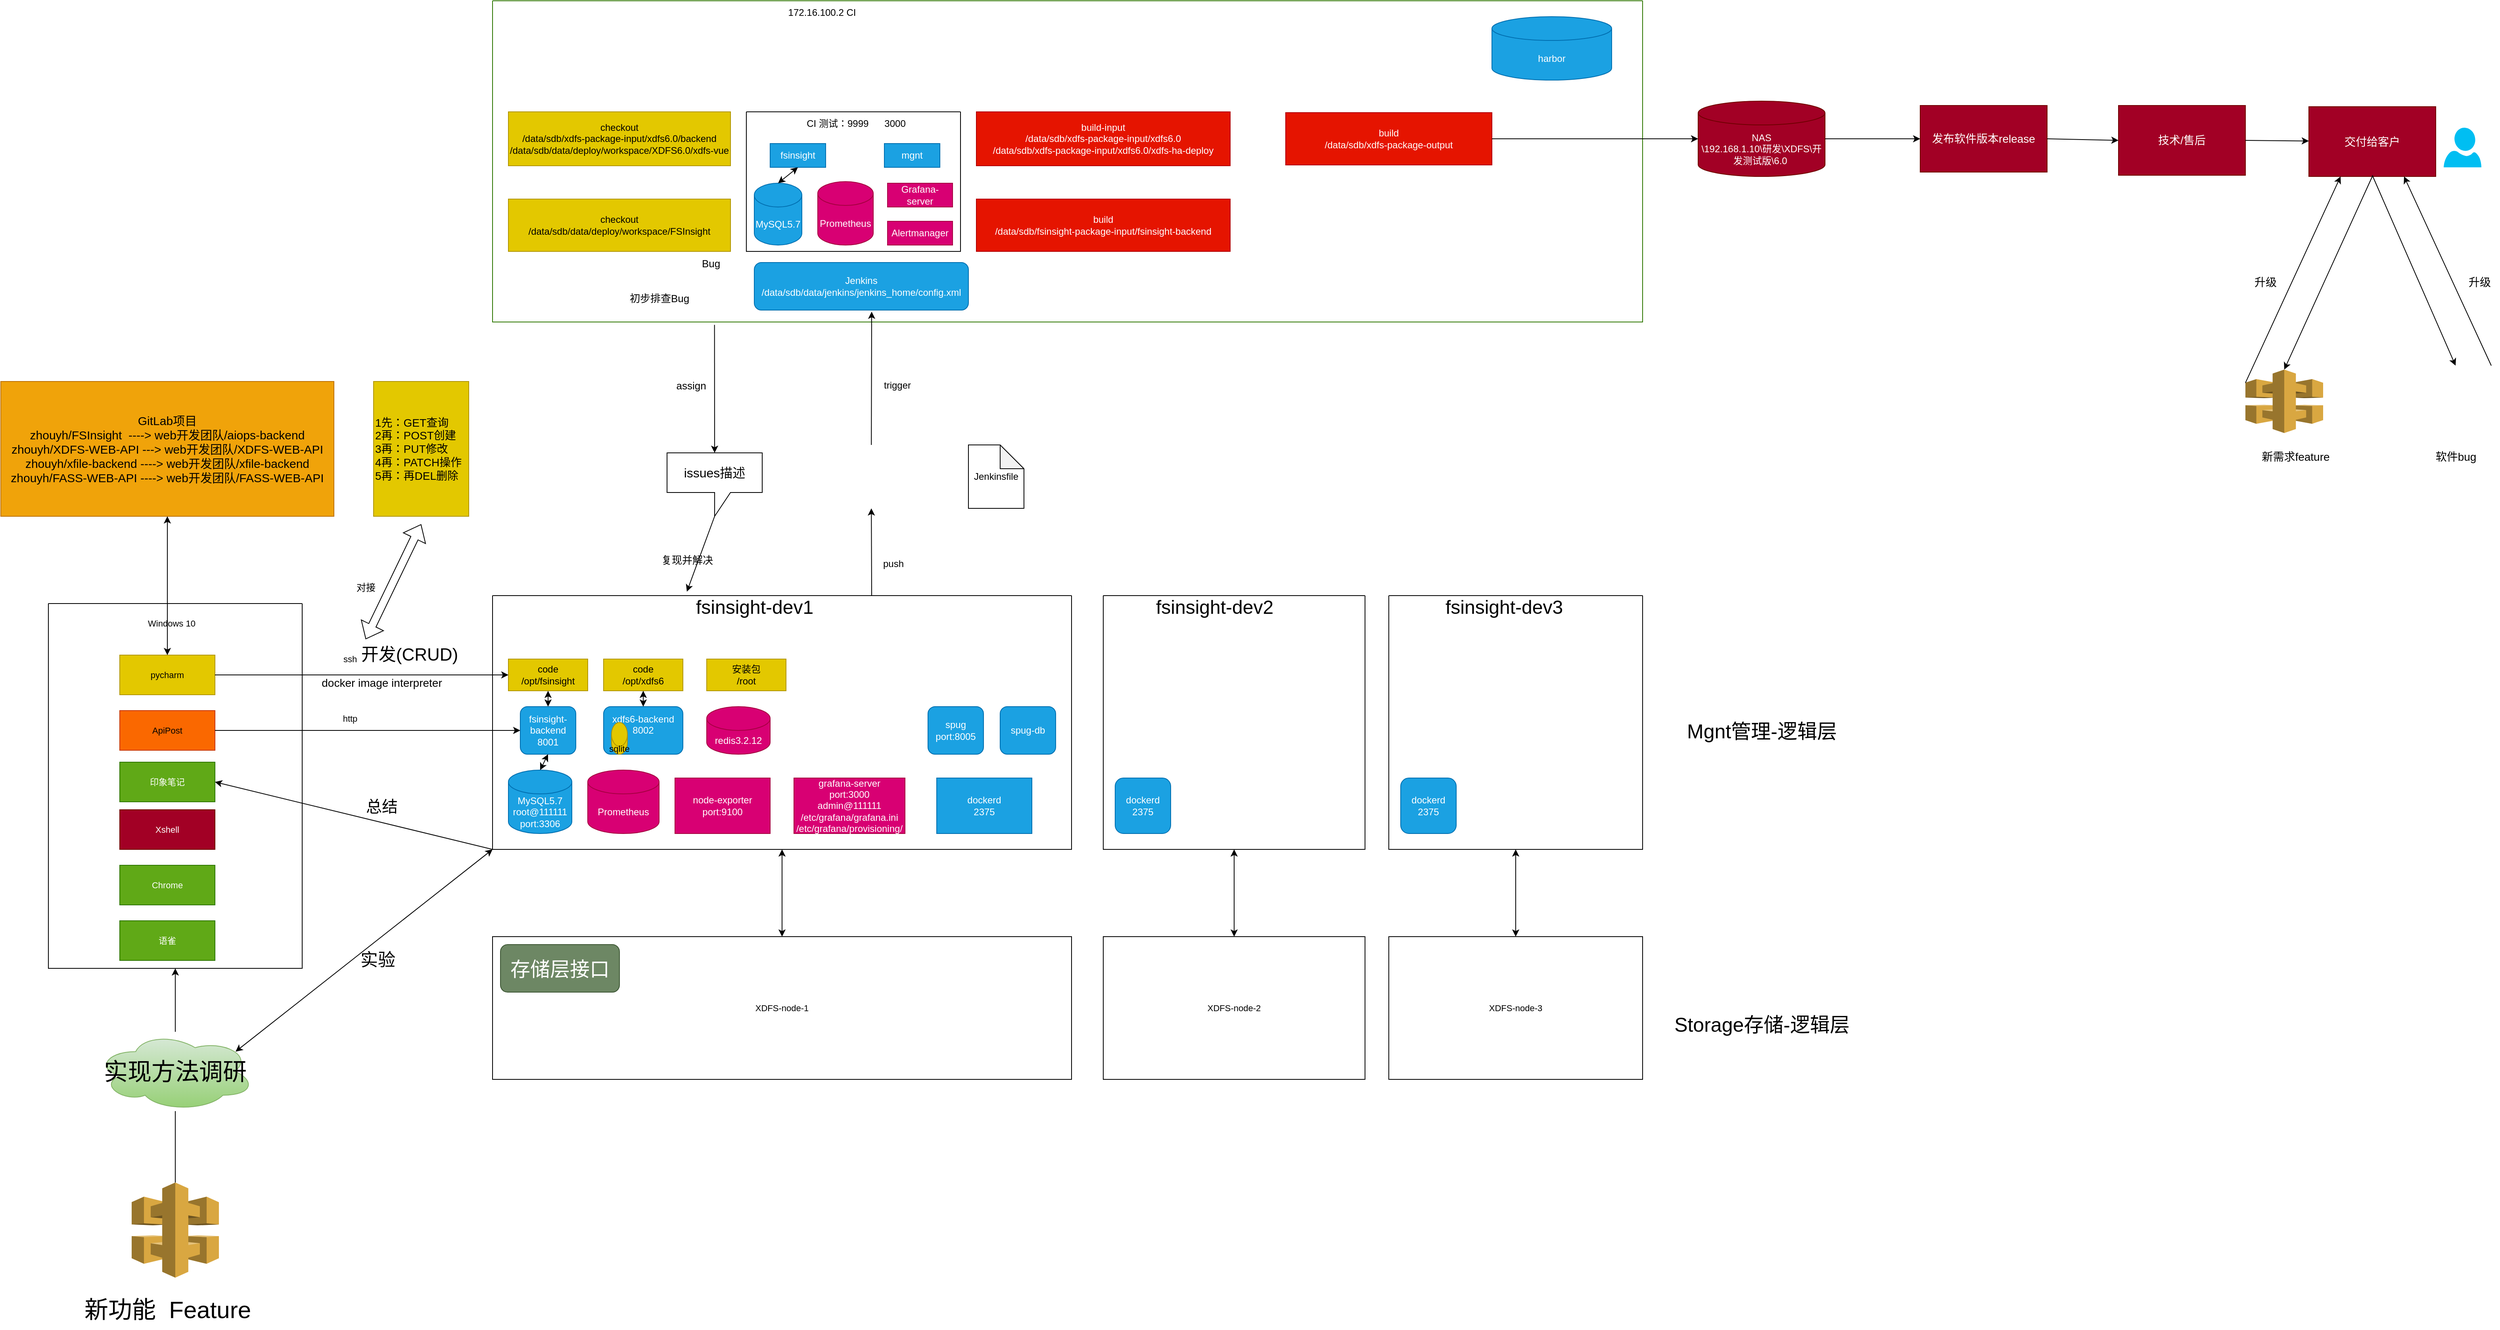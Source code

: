 <mxfile version="20.8.20" type="github">
  <diagram id="FTMYfUYjVG7pnufS5h2L" name="第 1 页">
    <mxGraphModel dx="4641" dy="1501" grid="1" gridSize="10" guides="1" tooltips="1" connect="1" arrows="1" fold="1" page="1" pageScale="1" pageWidth="827" pageHeight="1169" math="0" shadow="0">
      <root>
        <mxCell id="0" />
        <mxCell id="1" parent="0" />
        <mxCell id="vSvhDizwMLqlaj25CJx4-2" value="" style="swimlane;startSize=0;" parent="1" vertex="1">
          <mxGeometry x="-170" y="800" width="730" height="320" as="geometry" />
        </mxCell>
        <mxCell id="vSvhDizwMLqlaj25CJx4-3" value="fsinsight-dev1" style="text;html=1;align=center;verticalAlign=middle;resizable=0;points=[];autosize=1;strokeColor=none;fillColor=none;fontSize=24;" parent="vSvhDizwMLqlaj25CJx4-2" vertex="1">
          <mxGeometry x="245" y="-5" width="170" height="40" as="geometry" />
        </mxCell>
        <mxCell id="vSvhDizwMLqlaj25CJx4-12" value="spug&lt;br&gt;port:8005" style="rounded=1;whiteSpace=wrap;html=1;fillColor=#1ba1e2;fontColor=#ffffff;strokeColor=#006EAF;" parent="vSvhDizwMLqlaj25CJx4-2" vertex="1">
          <mxGeometry x="549" y="140" width="70" height="60" as="geometry" />
        </mxCell>
        <mxCell id="vSvhDizwMLqlaj25CJx4-13" value="spug-db" style="rounded=1;whiteSpace=wrap;html=1;fillColor=#1ba1e2;fontColor=#ffffff;strokeColor=#006EAF;" parent="vSvhDizwMLqlaj25CJx4-2" vertex="1">
          <mxGeometry x="640" y="140" width="70" height="60" as="geometry" />
        </mxCell>
        <mxCell id="vSvhDizwMLqlaj25CJx4-15" value="code&lt;br&gt;/opt/fsinsight" style="rounded=0;whiteSpace=wrap;html=1;fillColor=#e3c800;fontColor=#000000;strokeColor=#B09500;" parent="vSvhDizwMLqlaj25CJx4-2" vertex="1">
          <mxGeometry x="20" y="80" width="100" height="40" as="geometry" />
        </mxCell>
        <mxCell id="vSvhDizwMLqlaj25CJx4-16" value="code&lt;br&gt;/opt/xdfs6" style="rounded=0;whiteSpace=wrap;html=1;fillColor=#e3c800;fontColor=#000000;strokeColor=#B09500;" parent="vSvhDizwMLqlaj25CJx4-2" vertex="1">
          <mxGeometry x="140" y="80" width="100" height="40" as="geometry" />
        </mxCell>
        <mxCell id="vSvhDizwMLqlaj25CJx4-17" value="fsinsight-backend&lt;br&gt;8001" style="rounded=1;whiteSpace=wrap;html=1;fillColor=#1ba1e2;fontColor=#ffffff;strokeColor=#006EAF;" parent="vSvhDizwMLqlaj25CJx4-2" vertex="1">
          <mxGeometry x="35" y="140" width="70" height="60" as="geometry" />
        </mxCell>
        <mxCell id="vSvhDizwMLqlaj25CJx4-18" value="xdfs6-backend&lt;br&gt;8002&lt;br&gt;&lt;br&gt;" style="rounded=1;whiteSpace=wrap;html=1;fillColor=#1ba1e2;fontColor=#ffffff;strokeColor=#006EAF;" parent="vSvhDizwMLqlaj25CJx4-2" vertex="1">
          <mxGeometry x="140" y="140" width="100" height="60" as="geometry" />
        </mxCell>
        <mxCell id="BFVZz1PlwPAsUvEPE4qQ-16" value="Prometheus" style="shape=cylinder3;whiteSpace=wrap;html=1;boundedLbl=1;backgroundOutline=1;size=15;fillColor=#d80073;fontColor=#ffffff;strokeColor=#A50040;" parent="vSvhDizwMLqlaj25CJx4-2" vertex="1">
          <mxGeometry x="120" y="220" width="90" height="80" as="geometry" />
        </mxCell>
        <mxCell id="BFVZz1PlwPAsUvEPE4qQ-17" value="MySQL5.7&lt;br&gt;root@111111&lt;br&gt;port:3306" style="shape=cylinder3;whiteSpace=wrap;html=1;boundedLbl=1;backgroundOutline=1;size=15;fillColor=#1ba1e2;fontColor=#ffffff;strokeColor=#006EAF;" parent="vSvhDizwMLqlaj25CJx4-2" vertex="1">
          <mxGeometry x="20" y="220" width="80" height="80" as="geometry" />
        </mxCell>
        <mxCell id="BFVZz1PlwPAsUvEPE4qQ-18" value="node-exporter&lt;br style=&quot;border-color: var(--border-color);&quot;&gt;port:9100" style="rounded=0;whiteSpace=wrap;html=1;fillColor=#d80073;fontColor=#ffffff;strokeColor=#A50040;" parent="vSvhDizwMLqlaj25CJx4-2" vertex="1">
          <mxGeometry x="230" y="230" width="120" height="70" as="geometry" />
        </mxCell>
        <mxCell id="BFVZz1PlwPAsUvEPE4qQ-19" value="grafana-server&lt;br style=&quot;border-color: var(--border-color);&quot;&gt;port:3000&lt;br&gt;admin@111111&lt;br style=&quot;border-color: var(--border-color);&quot;&gt;/etc/grafana/grafana.ini&lt;br style=&quot;border-color: var(--border-color);&quot;&gt;/etc/grafana/provisioning/" style="rounded=0;whiteSpace=wrap;html=1;fillColor=#d80073;fontColor=#ffffff;strokeColor=#A50040;" parent="vSvhDizwMLqlaj25CJx4-2" vertex="1">
          <mxGeometry x="380" y="230" width="140" height="70" as="geometry" />
        </mxCell>
        <mxCell id="BFVZz1PlwPAsUvEPE4qQ-20" value="dockerd&lt;br&gt;2375" style="rounded=0;whiteSpace=wrap;html=1;fillColor=#1ba1e2;fontColor=#ffffff;strokeColor=#006EAF;" parent="vSvhDizwMLqlaj25CJx4-2" vertex="1">
          <mxGeometry x="560" y="230" width="120" height="70" as="geometry" />
        </mxCell>
        <mxCell id="BFVZz1PlwPAsUvEPE4qQ-26" value="" style="endArrow=classic;startArrow=classic;html=1;rounded=0;entryX=0.5;entryY=1;entryDx=0;entryDy=0;exitX=0.5;exitY=0;exitDx=0;exitDy=0;" parent="vSvhDizwMLqlaj25CJx4-2" source="vSvhDizwMLqlaj25CJx4-17" target="vSvhDizwMLqlaj25CJx4-15" edge="1">
          <mxGeometry width="50" height="50" relative="1" as="geometry">
            <mxPoint x="230" y="250" as="sourcePoint" />
            <mxPoint x="280" y="200" as="targetPoint" />
          </mxGeometry>
        </mxCell>
        <mxCell id="BFVZz1PlwPAsUvEPE4qQ-27" value="" style="endArrow=classic;startArrow=classic;html=1;rounded=0;entryX=0.5;entryY=1;entryDx=0;entryDy=0;exitX=0.5;exitY=0;exitDx=0;exitDy=0;" parent="vSvhDizwMLqlaj25CJx4-2" source="vSvhDizwMLqlaj25CJx4-18" target="vSvhDizwMLqlaj25CJx4-16" edge="1">
          <mxGeometry width="50" height="50" relative="1" as="geometry">
            <mxPoint x="230" y="250" as="sourcePoint" />
            <mxPoint x="280" y="200" as="targetPoint" />
          </mxGeometry>
        </mxCell>
        <mxCell id="BFVZz1PlwPAsUvEPE4qQ-32" value="&lt;font style=&quot;font-size: 11px;&quot;&gt;sqlite&lt;/font&gt;" style="shape=cylinder3;whiteSpace=wrap;html=1;boundedLbl=1;backgroundOutline=1;size=15;fillColor=#e3c800;fontColor=#000000;strokeColor=#B09500;" parent="vSvhDizwMLqlaj25CJx4-2" vertex="1">
          <mxGeometry x="150" y="160" width="20" height="40" as="geometry" />
        </mxCell>
        <mxCell id="BFVZz1PlwPAsUvEPE4qQ-56" value="" style="endArrow=classic;startArrow=classic;html=1;rounded=0;fontSize=13;exitX=0.5;exitY=0;exitDx=0;exitDy=0;exitPerimeter=0;entryX=0.5;entryY=1;entryDx=0;entryDy=0;" parent="vSvhDizwMLqlaj25CJx4-2" source="BFVZz1PlwPAsUvEPE4qQ-17" target="vSvhDizwMLqlaj25CJx4-17" edge="1">
          <mxGeometry width="50" height="50" relative="1" as="geometry">
            <mxPoint x="250" y="280" as="sourcePoint" />
            <mxPoint x="300" y="230" as="targetPoint" />
          </mxGeometry>
        </mxCell>
        <mxCell id="BFVZz1PlwPAsUvEPE4qQ-57" value="安装包&lt;br&gt;/root" style="rounded=0;whiteSpace=wrap;html=1;fillColor=#e3c800;fontColor=#000000;strokeColor=#B09500;" parent="vSvhDizwMLqlaj25CJx4-2" vertex="1">
          <mxGeometry x="270" y="80" width="100" height="40" as="geometry" />
        </mxCell>
        <mxCell id="BFVZz1PlwPAsUvEPE4qQ-99" value="redis3.2.12" style="shape=cylinder3;whiteSpace=wrap;html=1;boundedLbl=1;backgroundOutline=1;size=15;fillColor=#d80073;fontColor=#ffffff;strokeColor=#A50040;" parent="vSvhDizwMLqlaj25CJx4-2" vertex="1">
          <mxGeometry x="270" y="140" width="80" height="60" as="geometry" />
        </mxCell>
        <mxCell id="vSvhDizwMLqlaj25CJx4-4" value="" style="swimlane;startSize=0;" parent="1" vertex="1">
          <mxGeometry x="600" y="800" width="330" height="320" as="geometry" />
        </mxCell>
        <mxCell id="vSvhDizwMLqlaj25CJx4-5" value="fsinsight-dev2" style="text;html=1;align=center;verticalAlign=middle;resizable=0;points=[];autosize=1;strokeColor=none;fillColor=none;fontSize=24;" parent="vSvhDizwMLqlaj25CJx4-4" vertex="1">
          <mxGeometry x="55" y="-5" width="170" height="40" as="geometry" />
        </mxCell>
        <mxCell id="vSvhDizwMLqlaj25CJx4-27" value="dockerd&lt;br&gt;2375" style="rounded=1;whiteSpace=wrap;html=1;fillColor=#1ba1e2;fontColor=#ffffff;strokeColor=#006EAF;" parent="vSvhDizwMLqlaj25CJx4-4" vertex="1">
          <mxGeometry x="15" y="230" width="70" height="70" as="geometry" />
        </mxCell>
        <mxCell id="vSvhDizwMLqlaj25CJx4-6" value="" style="swimlane;startSize=0;" parent="1" vertex="1">
          <mxGeometry x="960" y="800" width="320" height="320" as="geometry" />
        </mxCell>
        <mxCell id="vSvhDizwMLqlaj25CJx4-7" value="fsinsight-dev3" style="text;html=1;align=center;verticalAlign=middle;resizable=0;points=[];autosize=1;strokeColor=none;fillColor=none;fontSize=24;" parent="vSvhDizwMLqlaj25CJx4-6" vertex="1">
          <mxGeometry x="60" y="-5" width="170" height="40" as="geometry" />
        </mxCell>
        <mxCell id="vSvhDizwMLqlaj25CJx4-28" value="dockerd&lt;br&gt;2375" style="rounded=1;whiteSpace=wrap;html=1;fillColor=#1ba1e2;fontColor=#ffffff;strokeColor=#006EAF;" parent="vSvhDizwMLqlaj25CJx4-6" vertex="1">
          <mxGeometry x="15" y="230" width="70" height="70" as="geometry" />
        </mxCell>
        <mxCell id="vSvhDizwMLqlaj25CJx4-19" value="" style="swimlane;startSize=0;fillColor=#60a917;fontColor=#ffffff;strokeColor=#2D7600;" parent="1" vertex="1">
          <mxGeometry x="-170" y="50" width="1450" height="405" as="geometry" />
        </mxCell>
        <mxCell id="vSvhDizwMLqlaj25CJx4-21" value="Jenkins&lt;br&gt;/data/sdb/data/jenkins/jenkins_home/config.xml" style="rounded=1;whiteSpace=wrap;html=1;fillColor=#1ba1e2;fontColor=#ffffff;strokeColor=#006EAF;" parent="vSvhDizwMLqlaj25CJx4-19" vertex="1">
          <mxGeometry x="330" y="330" width="270" height="60" as="geometry" />
        </mxCell>
        <mxCell id="vSvhDizwMLqlaj25CJx4-22" value="checkout&lt;br&gt;/data/sdb/data/deploy/workspace/FSInsight" style="rounded=0;whiteSpace=wrap;html=1;fillColor=#e3c800;fontColor=#000000;strokeColor=#B09500;" parent="vSvhDizwMLqlaj25CJx4-19" vertex="1">
          <mxGeometry x="20" y="250" width="280" height="66" as="geometry" />
        </mxCell>
        <mxCell id="vSvhDizwMLqlaj25CJx4-23" value="checkout&lt;br&gt;/data/sdb/xdfs-package-input/xdfs6.0/backend&lt;br&gt;/data/sdb/data/deploy/workspace/XDFS6.0/xdfs-vue" style="rounded=0;whiteSpace=wrap;html=1;fillColor=#e3c800;fontColor=#000000;strokeColor=#B09500;" parent="vSvhDizwMLqlaj25CJx4-19" vertex="1">
          <mxGeometry x="20" y="140" width="280" height="68" as="geometry" />
        </mxCell>
        <mxCell id="vSvhDizwMLqlaj25CJx4-24" value="build&lt;br&gt;/data/sdb/fsinsight-package-input/fsinsight-backend" style="rounded=0;whiteSpace=wrap;html=1;fillColor=#e51400;fontColor=#ffffff;strokeColor=#B20000;" parent="vSvhDizwMLqlaj25CJx4-19" vertex="1">
          <mxGeometry x="610" y="250" width="320" height="66" as="geometry" />
        </mxCell>
        <mxCell id="vSvhDizwMLqlaj25CJx4-25" value="build-input&lt;br&gt;/data/sdb/xdfs-package-input/xdfs6.0&lt;br&gt;/data/sdb/xdfs-package-input/xdfs6.0/xdfs-ha-deploy" style="rounded=0;whiteSpace=wrap;html=1;fillColor=#e51400;fontColor=#ffffff;strokeColor=#B20000;" parent="vSvhDizwMLqlaj25CJx4-19" vertex="1">
          <mxGeometry x="610" y="140" width="320" height="68" as="geometry" />
        </mxCell>
        <mxCell id="vSvhDizwMLqlaj25CJx4-26" value="172.16.100.2 CI" style="text;html=1;align=center;verticalAlign=middle;resizable=0;points=[];autosize=1;strokeColor=none;fillColor=none;" parent="vSvhDizwMLqlaj25CJx4-19" vertex="1">
          <mxGeometry x="360" width="110" height="30" as="geometry" />
        </mxCell>
        <mxCell id="BFVZz1PlwPAsUvEPE4qQ-6" value="harbor" style="shape=cylinder3;whiteSpace=wrap;html=1;boundedLbl=1;backgroundOutline=1;size=15;fillColor=#1ba1e2;fontColor=#ffffff;strokeColor=#006EAF;" parent="vSvhDizwMLqlaj25CJx4-19" vertex="1">
          <mxGeometry x="1260" y="20" width="151" height="80" as="geometry" />
        </mxCell>
        <mxCell id="BFVZz1PlwPAsUvEPE4qQ-7" value="" style="swimlane;startSize=0;" parent="vSvhDizwMLqlaj25CJx4-19" vertex="1">
          <mxGeometry x="320" y="140" width="270" height="176" as="geometry" />
        </mxCell>
        <mxCell id="BFVZz1PlwPAsUvEPE4qQ-8" value="CI 测试：9999&amp;nbsp; &amp;nbsp; &amp;nbsp; 3000" style="text;html=1;align=center;verticalAlign=middle;resizable=0;points=[];autosize=1;strokeColor=none;fillColor=none;" parent="BFVZz1PlwPAsUvEPE4qQ-7" vertex="1">
          <mxGeometry x="62.58" width="150" height="30" as="geometry" />
        </mxCell>
        <mxCell id="BFVZz1PlwPAsUvEPE4qQ-9" value="MySQL5.7" style="shape=cylinder3;whiteSpace=wrap;html=1;boundedLbl=1;backgroundOutline=1;size=15;fillColor=#1ba1e2;fontColor=#ffffff;strokeColor=#006EAF;" parent="BFVZz1PlwPAsUvEPE4qQ-7" vertex="1">
          <mxGeometry x="10" y="90" width="60" height="78" as="geometry" />
        </mxCell>
        <mxCell id="BFVZz1PlwPAsUvEPE4qQ-10" value="Prometheus" style="shape=cylinder3;whiteSpace=wrap;html=1;boundedLbl=1;backgroundOutline=1;size=15;fillColor=#d80073;fontColor=#ffffff;strokeColor=#A50040;" parent="BFVZz1PlwPAsUvEPE4qQ-7" vertex="1">
          <mxGeometry x="90" y="88" width="70" height="80" as="geometry" />
        </mxCell>
        <mxCell id="BFVZz1PlwPAsUvEPE4qQ-11" value="Alertmanager" style="rounded=0;whiteSpace=wrap;html=1;fillColor=#d80073;fontColor=#ffffff;strokeColor=#A50040;" parent="BFVZz1PlwPAsUvEPE4qQ-7" vertex="1">
          <mxGeometry x="178" y="138" width="82" height="30" as="geometry" />
        </mxCell>
        <mxCell id="BFVZz1PlwPAsUvEPE4qQ-12" value="Grafana-server" style="rounded=0;whiteSpace=wrap;html=1;fillColor=#d80073;fontColor=#ffffff;strokeColor=#A50040;" parent="BFVZz1PlwPAsUvEPE4qQ-7" vertex="1">
          <mxGeometry x="178" y="90" width="82" height="30" as="geometry" />
        </mxCell>
        <mxCell id="BFVZz1PlwPAsUvEPE4qQ-14" value="fsinsight" style="rounded=0;whiteSpace=wrap;html=1;fillColor=#1ba1e2;fontColor=#ffffff;strokeColor=#006EAF;" parent="BFVZz1PlwPAsUvEPE4qQ-7" vertex="1">
          <mxGeometry x="30" y="40" width="70" height="30" as="geometry" />
        </mxCell>
        <mxCell id="BFVZz1PlwPAsUvEPE4qQ-15" value="mgnt" style="rounded=0;whiteSpace=wrap;html=1;fillColor=#1ba1e2;fontColor=#ffffff;strokeColor=#006EAF;" parent="BFVZz1PlwPAsUvEPE4qQ-7" vertex="1">
          <mxGeometry x="174" y="40" width="70" height="30" as="geometry" />
        </mxCell>
        <mxCell id="BFVZz1PlwPAsUvEPE4qQ-46" value="" style="endArrow=classic;startArrow=classic;html=1;rounded=0;fontSize=11;entryX=0.5;entryY=1;entryDx=0;entryDy=0;exitX=0.5;exitY=0;exitDx=0;exitDy=0;exitPerimeter=0;" parent="BFVZz1PlwPAsUvEPE4qQ-7" source="BFVZz1PlwPAsUvEPE4qQ-9" target="BFVZz1PlwPAsUvEPE4qQ-14" edge="1">
          <mxGeometry width="50" height="50" relative="1" as="geometry">
            <mxPoint x="70" y="190" as="sourcePoint" />
            <mxPoint x="120" y="140" as="targetPoint" />
          </mxGeometry>
        </mxCell>
        <mxCell id="BFVZz1PlwPAsUvEPE4qQ-21" value="build&lt;br&gt;/data/sdb/xdfs-package-output" style="rounded=0;whiteSpace=wrap;html=1;fillColor=#e51400;fontColor=#ffffff;strokeColor=#B20000;" parent="vSvhDizwMLqlaj25CJx4-19" vertex="1">
          <mxGeometry x="1000" y="141" width="260" height="66" as="geometry" />
        </mxCell>
        <mxCell id="BFVZz1PlwPAsUvEPE4qQ-51" value="" style="shape=image;html=1;verticalAlign=top;verticalLabelPosition=bottom;labelBackgroundColor=#ffffff;imageAspect=0;aspect=fixed;image=https://cdn2.iconfinder.com/data/icons/boxicons-solid-vol-1/24/bxs-bug-128.png;fontSize=13;" parent="vSvhDizwMLqlaj25CJx4-19" vertex="1">
          <mxGeometry x="250" y="340" width="50" height="50" as="geometry" />
        </mxCell>
        <mxCell id="BFVZz1PlwPAsUvEPE4qQ-52" value="Bug" style="text;html=1;align=center;verticalAlign=middle;resizable=0;points=[];autosize=1;strokeColor=none;fillColor=none;fontSize=13;" parent="vSvhDizwMLqlaj25CJx4-19" vertex="1">
          <mxGeometry x="250" y="316" width="50" height="30" as="geometry" />
        </mxCell>
        <mxCell id="BFVZz1PlwPAsUvEPE4qQ-53" value="初步排查Bug" style="text;html=1;align=center;verticalAlign=middle;resizable=0;points=[];autosize=1;strokeColor=none;fillColor=none;fontSize=13;" parent="vSvhDizwMLqlaj25CJx4-19" vertex="1">
          <mxGeometry x="160" y="360" width="100" height="30" as="geometry" />
        </mxCell>
        <mxCell id="BFVZz1PlwPAsUvEPE4qQ-3" value="" style="shape=image;verticalLabelPosition=bottom;labelBackgroundColor=default;verticalAlign=top;aspect=fixed;imageAspect=0;image=https://cdn2.downdetector.com/static/uploads/logo/gitlab.png;" parent="1" vertex="1">
          <mxGeometry x="202" y="610" width="211.17" height="80" as="geometry" />
        </mxCell>
        <mxCell id="BFVZz1PlwPAsUvEPE4qQ-4" value="" style="endArrow=classic;html=1;rounded=0;entryX=0.5;entryY=1;entryDx=0;entryDy=0;" parent="1" target="BFVZz1PlwPAsUvEPE4qQ-3" edge="1">
          <mxGeometry width="50" height="50" relative="1" as="geometry">
            <mxPoint x="308" y="800" as="sourcePoint" />
            <mxPoint x="400" y="760" as="targetPoint" />
          </mxGeometry>
        </mxCell>
        <mxCell id="BFVZz1PlwPAsUvEPE4qQ-5" value="" style="endArrow=classic;html=1;rounded=0;exitX=0.5;exitY=0;exitDx=0;exitDy=0;" parent="1" source="BFVZz1PlwPAsUvEPE4qQ-3" edge="1">
          <mxGeometry width="50" height="50" relative="1" as="geometry">
            <mxPoint x="350" y="810" as="sourcePoint" />
            <mxPoint x="308" y="442" as="targetPoint" />
          </mxGeometry>
        </mxCell>
        <mxCell id="BFVZz1PlwPAsUvEPE4qQ-25" value="Jenkinsfile" style="shape=note;whiteSpace=wrap;html=1;backgroundOutline=1;darkOpacity=0.05;" parent="1" vertex="1">
          <mxGeometry x="430" y="610" width="70" height="80" as="geometry" />
        </mxCell>
        <mxCell id="BFVZz1PlwPAsUvEPE4qQ-28" value="NAS&lt;br&gt;\192.168.1.10\研发\XDFS\开发测试版\6.0&amp;nbsp;" style="shape=cylinder3;whiteSpace=wrap;html=1;boundedLbl=1;backgroundOutline=1;size=15;fillColor=#a20025;fontColor=#ffffff;strokeColor=#6F0000;" parent="1" vertex="1">
          <mxGeometry x="1350" y="176.5" width="160" height="95" as="geometry" />
        </mxCell>
        <mxCell id="BFVZz1PlwPAsUvEPE4qQ-29" value="" style="endArrow=classic;html=1;rounded=0;exitX=1;exitY=0.5;exitDx=0;exitDy=0;entryX=0;entryY=0.5;entryDx=0;entryDy=0;entryPerimeter=0;" parent="1" source="BFVZz1PlwPAsUvEPE4qQ-21" target="BFVZz1PlwPAsUvEPE4qQ-28" edge="1">
          <mxGeometry width="50" height="50" relative="1" as="geometry">
            <mxPoint x="1000" y="550" as="sourcePoint" />
            <mxPoint x="1050" y="500" as="targetPoint" />
          </mxGeometry>
        </mxCell>
        <mxCell id="BFVZz1PlwPAsUvEPE4qQ-30" value="push" style="text;html=1;align=center;verticalAlign=middle;resizable=0;points=[];autosize=1;strokeColor=none;fillColor=none;" parent="1" vertex="1">
          <mxGeometry x="310" y="745" width="50" height="30" as="geometry" />
        </mxCell>
        <mxCell id="BFVZz1PlwPAsUvEPE4qQ-31" value="trigger" style="text;html=1;align=center;verticalAlign=middle;resizable=0;points=[];autosize=1;strokeColor=none;fillColor=none;" parent="1" vertex="1">
          <mxGeometry x="310" y="520" width="60" height="30" as="geometry" />
        </mxCell>
        <mxCell id="BFVZz1PlwPAsUvEPE4qQ-33" value="XDFS-node-1" style="rounded=0;whiteSpace=wrap;html=1;fontSize=11;" parent="1" vertex="1">
          <mxGeometry x="-170" y="1230" width="730" height="180" as="geometry" />
        </mxCell>
        <mxCell id="BFVZz1PlwPAsUvEPE4qQ-34" value="XDFS-node-2" style="rounded=0;whiteSpace=wrap;html=1;fontSize=11;" parent="1" vertex="1">
          <mxGeometry x="600" y="1230" width="330" height="180" as="geometry" />
        </mxCell>
        <mxCell id="BFVZz1PlwPAsUvEPE4qQ-35" value="XDFS-node-3" style="rounded=0;whiteSpace=wrap;html=1;fontSize=11;" parent="1" vertex="1">
          <mxGeometry x="960" y="1230" width="320" height="180" as="geometry" />
        </mxCell>
        <mxCell id="BFVZz1PlwPAsUvEPE4qQ-36" value="" style="swimlane;startSize=0;fontSize=11;" parent="1" vertex="1">
          <mxGeometry x="-730" y="810" width="320" height="460" as="geometry" />
        </mxCell>
        <mxCell id="BFVZz1PlwPAsUvEPE4qQ-37" value="pycharm" style="rounded=0;whiteSpace=wrap;html=1;fontSize=11;fillColor=#e3c800;fontColor=#000000;strokeColor=#B09500;" parent="BFVZz1PlwPAsUvEPE4qQ-36" vertex="1">
          <mxGeometry x="90" y="65" width="120" height="50" as="geometry" />
        </mxCell>
        <mxCell id="BFVZz1PlwPAsUvEPE4qQ-38" value="ApiPost" style="rounded=0;whiteSpace=wrap;html=1;fontSize=11;fillColor=#fa6800;fontColor=#000000;strokeColor=#C73500;" parent="BFVZz1PlwPAsUvEPE4qQ-36" vertex="1">
          <mxGeometry x="90" y="135" width="120" height="50" as="geometry" />
        </mxCell>
        <mxCell id="BFVZz1PlwPAsUvEPE4qQ-39" value="印象笔记" style="rounded=0;whiteSpace=wrap;html=1;fontSize=11;fillColor=#60a917;fontColor=#ffffff;strokeColor=#2D7600;" parent="BFVZz1PlwPAsUvEPE4qQ-36" vertex="1">
          <mxGeometry x="90" y="200" width="120" height="50" as="geometry" />
        </mxCell>
        <mxCell id="BFVZz1PlwPAsUvEPE4qQ-44" value="Windows 10" style="text;html=1;align=center;verticalAlign=middle;resizable=0;points=[];autosize=1;strokeColor=none;fillColor=none;fontSize=11;" parent="BFVZz1PlwPAsUvEPE4qQ-36" vertex="1">
          <mxGeometry x="110" y="10" width="90" height="30" as="geometry" />
        </mxCell>
        <mxCell id="BFVZz1PlwPAsUvEPE4qQ-45" value="Xshell" style="rounded=0;whiteSpace=wrap;html=1;fontSize=11;fillColor=#a20025;fontColor=#ffffff;strokeColor=#6F0000;" parent="BFVZz1PlwPAsUvEPE4qQ-36" vertex="1">
          <mxGeometry x="90" y="260" width="120" height="50" as="geometry" />
        </mxCell>
        <mxCell id="BFVZz1PlwPAsUvEPE4qQ-58" value="Chrome" style="rounded=0;whiteSpace=wrap;html=1;fontSize=11;fillColor=#60a917;fontColor=#ffffff;strokeColor=#2D7600;" parent="BFVZz1PlwPAsUvEPE4qQ-36" vertex="1">
          <mxGeometry x="90" y="330" width="120" height="50" as="geometry" />
        </mxCell>
        <mxCell id="NU3CGl9o4t8RzsglqHRR-1" value="语雀" style="rounded=0;whiteSpace=wrap;html=1;fontSize=11;fillColor=#60a917;fontColor=#ffffff;strokeColor=#2D7600;" parent="BFVZz1PlwPAsUvEPE4qQ-36" vertex="1">
          <mxGeometry x="90" y="400" width="120" height="50" as="geometry" />
        </mxCell>
        <mxCell id="BFVZz1PlwPAsUvEPE4qQ-40" value="" style="endArrow=classic;html=1;rounded=0;fontSize=11;exitX=1;exitY=0.5;exitDx=0;exitDy=0;entryX=0;entryY=0.5;entryDx=0;entryDy=0;" parent="1" source="BFVZz1PlwPAsUvEPE4qQ-37" target="vSvhDizwMLqlaj25CJx4-15" edge="1">
          <mxGeometry width="50" height="50" relative="1" as="geometry">
            <mxPoint x="-350" y="490" as="sourcePoint" />
            <mxPoint x="-300" y="440" as="targetPoint" />
          </mxGeometry>
        </mxCell>
        <mxCell id="BFVZz1PlwPAsUvEPE4qQ-41" value="ssh" style="text;html=1;align=center;verticalAlign=middle;resizable=0;points=[];autosize=1;strokeColor=none;fillColor=none;fontSize=11;" parent="1" vertex="1">
          <mxGeometry x="-370" y="865" width="40" height="30" as="geometry" />
        </mxCell>
        <mxCell id="BFVZz1PlwPAsUvEPE4qQ-42" value="" style="endArrow=classic;html=1;rounded=0;fontSize=11;exitX=1;exitY=0.5;exitDx=0;exitDy=0;entryX=0;entryY=0.5;entryDx=0;entryDy=0;" parent="1" source="BFVZz1PlwPAsUvEPE4qQ-38" target="vSvhDizwMLqlaj25CJx4-17" edge="1">
          <mxGeometry width="50" height="50" relative="1" as="geometry">
            <mxPoint x="-350" y="620" as="sourcePoint" />
            <mxPoint x="-300" y="570" as="targetPoint" />
          </mxGeometry>
        </mxCell>
        <mxCell id="BFVZz1PlwPAsUvEPE4qQ-43" value="http" style="text;html=1;align=center;verticalAlign=middle;resizable=0;points=[];autosize=1;strokeColor=none;fillColor=none;fontSize=11;" parent="1" vertex="1">
          <mxGeometry x="-370" y="940" width="40" height="30" as="geometry" />
        </mxCell>
        <mxCell id="BFVZz1PlwPAsUvEPE4qQ-48" value="&lt;font style=&quot;font-size: 16px;&quot;&gt;issues描述&lt;/font&gt;" style="shape=callout;whiteSpace=wrap;html=1;perimeter=calloutPerimeter;fontSize=11;" parent="1" vertex="1">
          <mxGeometry x="50" y="620" width="120" height="80" as="geometry" />
        </mxCell>
        <mxCell id="BFVZz1PlwPAsUvEPE4qQ-49" value="" style="endArrow=classic;html=1;rounded=0;fontSize=16;entryX=0.5;entryY=0;entryDx=0;entryDy=0;entryPerimeter=0;exitX=0.193;exitY=1.009;exitDx=0;exitDy=0;exitPerimeter=0;" parent="1" source="vSvhDizwMLqlaj25CJx4-19" target="BFVZz1PlwPAsUvEPE4qQ-48" edge="1">
          <mxGeometry width="50" height="50" relative="1" as="geometry">
            <mxPoint x="-20" y="640" as="sourcePoint" />
            <mxPoint x="30" y="590" as="targetPoint" />
          </mxGeometry>
        </mxCell>
        <mxCell id="BFVZz1PlwPAsUvEPE4qQ-50" value="assign" style="text;html=1;align=center;verticalAlign=middle;resizable=0;points=[];autosize=1;strokeColor=none;fillColor=none;fontSize=13;" parent="1" vertex="1">
          <mxGeometry x="50" y="520" width="60" height="30" as="geometry" />
        </mxCell>
        <mxCell id="BFVZz1PlwPAsUvEPE4qQ-54" value="" style="endArrow=classic;html=1;rounded=0;fontSize=13;exitX=0;exitY=0;exitDx=60;exitDy=80;exitPerimeter=0;entryX=0;entryY=0;entryDx=0;entryDy=0;entryPerimeter=0;" parent="1" source="BFVZz1PlwPAsUvEPE4qQ-48" target="vSvhDizwMLqlaj25CJx4-3" edge="1">
          <mxGeometry width="50" height="50" relative="1" as="geometry">
            <mxPoint x="80" y="830" as="sourcePoint" />
            <mxPoint x="130" y="780" as="targetPoint" />
          </mxGeometry>
        </mxCell>
        <mxCell id="BFVZz1PlwPAsUvEPE4qQ-55" value="复现并解决" style="text;html=1;align=center;verticalAlign=middle;resizable=0;points=[];autosize=1;strokeColor=none;fillColor=none;fontSize=13;" parent="1" vertex="1">
          <mxGeometry x="30" y="740" width="90" height="30" as="geometry" />
        </mxCell>
        <mxCell id="BFVZz1PlwPAsUvEPE4qQ-59" value="GitLab项目&lt;br style=&quot;font-size: 15px;&quot;&gt;zhouyh/FSInsight&amp;nbsp; ----&amp;gt; web开发团队/aiops-backend&lt;br style=&quot;font-size: 15px;&quot;&gt;zhouyh/XDFS-WEB-API ---&amp;gt; web开发团队/XDFS-WEB-API&lt;br style=&quot;font-size: 15px;&quot;&gt;zhouyh/xfile-backend ----&amp;gt; web开发团队/xfile-backend&lt;br style=&quot;font-size: 15px;&quot;&gt;zhouyh/FASS-WEB-API ----&amp;gt; web开发团队/FASS-WEB-API" style="rounded=0;whiteSpace=wrap;html=1;fontSize=15;fillColor=#f0a30a;fontColor=#000000;strokeColor=#BD7000;" parent="1" vertex="1">
          <mxGeometry x="-790" y="530" width="420" height="170" as="geometry" />
        </mxCell>
        <mxCell id="BFVZz1PlwPAsUvEPE4qQ-60" value="" style="endArrow=classic;startArrow=classic;html=1;rounded=0;fontSize=15;exitX=0.5;exitY=0;exitDx=0;exitDy=0;entryX=0.5;entryY=1;entryDx=0;entryDy=0;" parent="1" source="BFVZz1PlwPAsUvEPE4qQ-37" target="BFVZz1PlwPAsUvEPE4qQ-59" edge="1">
          <mxGeometry width="50" height="50" relative="1" as="geometry">
            <mxPoint x="-260" y="590" as="sourcePoint" />
            <mxPoint x="-210" y="540" as="targetPoint" />
          </mxGeometry>
        </mxCell>
        <mxCell id="BFVZz1PlwPAsUvEPE4qQ-61" value="Storage存储-逻辑层" style="text;html=1;align=center;verticalAlign=middle;resizable=0;points=[];autosize=1;strokeColor=none;fillColor=none;fontSize=25;" parent="1" vertex="1">
          <mxGeometry x="1310" y="1320" width="240" height="40" as="geometry" />
        </mxCell>
        <mxCell id="BFVZz1PlwPAsUvEPE4qQ-62" value="Mgnt管理-逻辑层" style="text;html=1;align=center;verticalAlign=middle;resizable=0;points=[];autosize=1;strokeColor=none;fillColor=none;fontSize=25;" parent="1" vertex="1">
          <mxGeometry x="1325" y="950" width="210" height="40" as="geometry" />
        </mxCell>
        <mxCell id="BFVZz1PlwPAsUvEPE4qQ-63" value="" style="endArrow=classic;startArrow=classic;html=1;rounded=0;fontSize=25;exitX=0.5;exitY=0;exitDx=0;exitDy=0;entryX=0.5;entryY=1;entryDx=0;entryDy=0;" parent="1" source="BFVZz1PlwPAsUvEPE4qQ-33" target="vSvhDizwMLqlaj25CJx4-2" edge="1">
          <mxGeometry width="50" height="50" relative="1" as="geometry">
            <mxPoint x="350" y="870" as="sourcePoint" />
            <mxPoint x="400" y="820" as="targetPoint" />
          </mxGeometry>
        </mxCell>
        <mxCell id="BFVZz1PlwPAsUvEPE4qQ-64" value="" style="endArrow=classic;startArrow=classic;html=1;rounded=0;fontSize=25;exitX=0.5;exitY=0;exitDx=0;exitDy=0;entryX=0.5;entryY=1;entryDx=0;entryDy=0;" parent="1" source="BFVZz1PlwPAsUvEPE4qQ-34" target="vSvhDizwMLqlaj25CJx4-4" edge="1">
          <mxGeometry width="50" height="50" relative="1" as="geometry">
            <mxPoint x="350" y="870" as="sourcePoint" />
            <mxPoint x="400" y="820" as="targetPoint" />
          </mxGeometry>
        </mxCell>
        <mxCell id="BFVZz1PlwPAsUvEPE4qQ-65" value="" style="endArrow=classic;startArrow=classic;html=1;rounded=0;fontSize=25;entryX=0.5;entryY=1;entryDx=0;entryDy=0;exitX=0.5;exitY=0;exitDx=0;exitDy=0;" parent="1" source="BFVZz1PlwPAsUvEPE4qQ-35" target="vSvhDizwMLqlaj25CJx4-6" edge="1">
          <mxGeometry width="50" height="50" relative="1" as="geometry">
            <mxPoint x="350" y="870" as="sourcePoint" />
            <mxPoint x="400" y="820" as="targetPoint" />
          </mxGeometry>
        </mxCell>
        <mxCell id="BFVZz1PlwPAsUvEPE4qQ-66" value="存储层接口" style="rounded=1;whiteSpace=wrap;html=1;fontSize=25;fillColor=#6d8764;fontColor=#ffffff;strokeColor=#3A5431;" parent="1" vertex="1">
          <mxGeometry x="-160" y="1240" width="150" height="60" as="geometry" />
        </mxCell>
        <mxCell id="BFVZz1PlwPAsUvEPE4qQ-68" value="" style="outlineConnect=0;dashed=0;verticalLabelPosition=bottom;verticalAlign=top;align=center;html=1;shape=mxgraph.aws3.api_gateway;fillColor=#D9A741;gradientColor=none;fontSize=25;" parent="1" vertex="1">
          <mxGeometry x="-625" y="1540" width="110" height="120" as="geometry" />
        </mxCell>
        <mxCell id="BFVZz1PlwPAsUvEPE4qQ-69" value="新功能&amp;nbsp; Feature" style="text;html=1;align=center;verticalAlign=middle;resizable=0;points=[];autosize=1;strokeColor=none;fillColor=none;fontSize=30;" parent="1" vertex="1">
          <mxGeometry x="-695" y="1675" width="230" height="50" as="geometry" />
        </mxCell>
        <mxCell id="BFVZz1PlwPAsUvEPE4qQ-70" value="" style="endArrow=classic;html=1;rounded=0;fontSize=30;exitX=0.5;exitY=0;exitDx=0;exitDy=0;exitPerimeter=0;entryX=0.5;entryY=1;entryDx=0;entryDy=0;startArrow=none;" parent="1" source="BFVZz1PlwPAsUvEPE4qQ-72" target="BFVZz1PlwPAsUvEPE4qQ-36" edge="1">
          <mxGeometry width="50" height="50" relative="1" as="geometry">
            <mxPoint x="90" y="1340" as="sourcePoint" />
            <mxPoint x="140" y="1290" as="targetPoint" />
          </mxGeometry>
        </mxCell>
        <mxCell id="BFVZz1PlwPAsUvEPE4qQ-73" value="" style="endArrow=none;html=1;rounded=0;fontSize=30;exitX=0.5;exitY=0;exitDx=0;exitDy=0;exitPerimeter=0;entryX=0.5;entryY=1;entryDx=0;entryDy=0;" parent="1" source="BFVZz1PlwPAsUvEPE4qQ-68" target="BFVZz1PlwPAsUvEPE4qQ-72" edge="1">
          <mxGeometry width="50" height="50" relative="1" as="geometry">
            <mxPoint x="-570" y="1540" as="sourcePoint" />
            <mxPoint x="-570" y="1210" as="targetPoint" />
          </mxGeometry>
        </mxCell>
        <mxCell id="BFVZz1PlwPAsUvEPE4qQ-72" value="实现方法调研" style="ellipse;shape=cloud;whiteSpace=wrap;html=1;fontSize=30;fillColor=#d5e8d4;gradientColor=#97d077;strokeColor=#82b366;" parent="1" vertex="1">
          <mxGeometry x="-670" y="1350" width="200" height="100" as="geometry" />
        </mxCell>
        <mxCell id="BFVZz1PlwPAsUvEPE4qQ-74" value="" style="endArrow=classic;startArrow=classic;html=1;rounded=0;fontSize=30;exitX=0.88;exitY=0.25;exitDx=0;exitDy=0;exitPerimeter=0;entryX=0;entryY=1;entryDx=0;entryDy=0;" parent="1" source="BFVZz1PlwPAsUvEPE4qQ-72" target="vSvhDizwMLqlaj25CJx4-2" edge="1">
          <mxGeometry width="50" height="50" relative="1" as="geometry">
            <mxPoint x="90" y="1140" as="sourcePoint" />
            <mxPoint x="140" y="1090" as="targetPoint" />
          </mxGeometry>
        </mxCell>
        <mxCell id="BFVZz1PlwPAsUvEPE4qQ-75" value="实验" style="text;html=1;align=center;verticalAlign=middle;resizable=0;points=[];autosize=1;strokeColor=none;fillColor=none;fontSize=22;" parent="1" vertex="1">
          <mxGeometry x="-350" y="1240" width="70" height="40" as="geometry" />
        </mxCell>
        <mxCell id="BFVZz1PlwPAsUvEPE4qQ-76" value="" style="endArrow=classic;html=1;rounded=0;fontSize=30;entryX=1;entryY=0.5;entryDx=0;entryDy=0;exitX=0;exitY=1;exitDx=0;exitDy=0;" parent="1" source="vSvhDizwMLqlaj25CJx4-2" target="BFVZz1PlwPAsUvEPE4qQ-39" edge="1">
          <mxGeometry width="50" height="50" relative="1" as="geometry">
            <mxPoint x="20" y="1520" as="sourcePoint" />
            <mxPoint x="70" y="1470" as="targetPoint" />
          </mxGeometry>
        </mxCell>
        <mxCell id="BFVZz1PlwPAsUvEPE4qQ-77" value="总结" style="text;html=1;align=center;verticalAlign=middle;resizable=0;points=[];autosize=1;strokeColor=none;fillColor=none;fontSize=20;" parent="1" vertex="1">
          <mxGeometry x="-340" y="1045" width="60" height="40" as="geometry" />
        </mxCell>
        <mxCell id="BFVZz1PlwPAsUvEPE4qQ-79" value="开发(CRUD)" style="text;html=1;align=center;verticalAlign=middle;resizable=0;points=[];autosize=1;strokeColor=none;fillColor=none;fontSize=22;" parent="1" vertex="1">
          <mxGeometry x="-350" y="855" width="150" height="40" as="geometry" />
        </mxCell>
        <mxCell id="BFVZz1PlwPAsUvEPE4qQ-80" value="docker image interpreter" style="text;html=1;align=center;verticalAlign=middle;resizable=0;points=[];autosize=1;strokeColor=none;fillColor=none;fontSize=14;" parent="1" vertex="1">
          <mxGeometry x="-400" y="895" width="180" height="30" as="geometry" />
        </mxCell>
        <mxCell id="BFVZz1PlwPAsUvEPE4qQ-81" value="发布软件版本release" style="rounded=0;whiteSpace=wrap;html=1;fontSize=14;fillColor=#a20025;fontColor=#ffffff;strokeColor=#6F0000;" parent="1" vertex="1">
          <mxGeometry x="1630" y="182" width="160" height="84" as="geometry" />
        </mxCell>
        <mxCell id="BFVZz1PlwPAsUvEPE4qQ-82" value="" style="endArrow=classic;html=1;rounded=0;fontSize=14;exitX=1;exitY=0.5;exitDx=0;exitDy=0;exitPerimeter=0;entryX=0;entryY=0.5;entryDx=0;entryDy=0;" parent="1" source="BFVZz1PlwPAsUvEPE4qQ-28" target="BFVZz1PlwPAsUvEPE4qQ-81" edge="1">
          <mxGeometry width="50" height="50" relative="1" as="geometry">
            <mxPoint x="1990" y="440" as="sourcePoint" />
            <mxPoint x="2040" y="390" as="targetPoint" />
          </mxGeometry>
        </mxCell>
        <mxCell id="BFVZz1PlwPAsUvEPE4qQ-83" value="技术/售后" style="rounded=0;whiteSpace=wrap;html=1;fontSize=14;fillColor=#a20025;fontColor=#ffffff;strokeColor=#6F0000;" parent="1" vertex="1">
          <mxGeometry x="1880" y="182" width="160" height="88" as="geometry" />
        </mxCell>
        <mxCell id="BFVZz1PlwPAsUvEPE4qQ-85" value="交付给客户" style="rounded=0;whiteSpace=wrap;html=1;fontSize=14;fillColor=#a20025;fontColor=#ffffff;strokeColor=#6F0000;" parent="1" vertex="1">
          <mxGeometry x="2120" y="183.5" width="160" height="88" as="geometry" />
        </mxCell>
        <mxCell id="BFVZz1PlwPAsUvEPE4qQ-86" value="" style="endArrow=classic;html=1;rounded=0;fontSize=14;exitX=1;exitY=0.5;exitDx=0;exitDy=0;entryX=0;entryY=0.5;entryDx=0;entryDy=0;" parent="1" source="BFVZz1PlwPAsUvEPE4qQ-81" target="BFVZz1PlwPAsUvEPE4qQ-83" edge="1">
          <mxGeometry width="50" height="50" relative="1" as="geometry">
            <mxPoint x="1990" y="440" as="sourcePoint" />
            <mxPoint x="2040" y="390" as="targetPoint" />
          </mxGeometry>
        </mxCell>
        <mxCell id="BFVZz1PlwPAsUvEPE4qQ-87" value="" style="endArrow=classic;html=1;rounded=0;fontSize=14;exitX=1;exitY=0.5;exitDx=0;exitDy=0;" parent="1" source="BFVZz1PlwPAsUvEPE4qQ-83" target="BFVZz1PlwPAsUvEPE4qQ-85" edge="1">
          <mxGeometry width="50" height="50" relative="1" as="geometry">
            <mxPoint x="1990" y="440" as="sourcePoint" />
            <mxPoint x="2040" y="390" as="targetPoint" />
          </mxGeometry>
        </mxCell>
        <mxCell id="BFVZz1PlwPAsUvEPE4qQ-88" value="" style="outlineConnect=0;dashed=0;verticalLabelPosition=bottom;verticalAlign=top;align=center;html=1;shape=mxgraph.aws3.api_gateway;fillColor=#D9A741;gradientColor=none;fontSize=25;" parent="1" vertex="1">
          <mxGeometry x="2040" y="515" width="98" height="80" as="geometry" />
        </mxCell>
        <mxCell id="BFVZz1PlwPAsUvEPE4qQ-89" value="" style="shape=image;html=1;verticalAlign=top;verticalLabelPosition=bottom;labelBackgroundColor=#ffffff;imageAspect=0;aspect=fixed;image=https://cdn2.iconfinder.com/data/icons/boxicons-solid-vol-1/24/bxs-bug-128.png;fontSize=13;" parent="1" vertex="1">
          <mxGeometry x="2260" y="510" width="90" height="90" as="geometry" />
        </mxCell>
        <mxCell id="BFVZz1PlwPAsUvEPE4qQ-90" value="" style="endArrow=classic;html=1;rounded=0;fontSize=14;entryX=0.5;entryY=0;entryDx=0;entryDy=0;entryPerimeter=0;exitX=0.5;exitY=1;exitDx=0;exitDy=0;" parent="1" source="BFVZz1PlwPAsUvEPE4qQ-85" target="BFVZz1PlwPAsUvEPE4qQ-88" edge="1">
          <mxGeometry width="50" height="50" relative="1" as="geometry">
            <mxPoint x="1570" y="770" as="sourcePoint" />
            <mxPoint x="1620" y="720" as="targetPoint" />
          </mxGeometry>
        </mxCell>
        <mxCell id="BFVZz1PlwPAsUvEPE4qQ-91" value="" style="verticalLabelPosition=bottom;html=1;verticalAlign=top;align=center;strokeColor=none;fillColor=#00BEF2;shape=mxgraph.azure.user;fontSize=14;" parent="1" vertex="1">
          <mxGeometry x="2290" y="210" width="47.5" height="50" as="geometry" />
        </mxCell>
        <mxCell id="BFVZz1PlwPAsUvEPE4qQ-92" value="" style="endArrow=classic;html=1;rounded=0;fontSize=14;entryX=0.5;entryY=0;entryDx=0;entryDy=0;" parent="1" target="BFVZz1PlwPAsUvEPE4qQ-89" edge="1">
          <mxGeometry width="50" height="50" relative="1" as="geometry">
            <mxPoint x="2200" y="270" as="sourcePoint" />
            <mxPoint x="2113" y="525" as="targetPoint" />
          </mxGeometry>
        </mxCell>
        <mxCell id="BFVZz1PlwPAsUvEPE4qQ-93" value="新需求feature" style="text;html=1;align=center;verticalAlign=middle;resizable=0;points=[];autosize=1;strokeColor=none;fillColor=none;fontSize=14;" parent="1" vertex="1">
          <mxGeometry x="2048" y="610" width="110" height="30" as="geometry" />
        </mxCell>
        <mxCell id="BFVZz1PlwPAsUvEPE4qQ-94" value="软件bug" style="text;html=1;align=center;verticalAlign=middle;resizable=0;points=[];autosize=1;strokeColor=none;fillColor=none;fontSize=14;" parent="1" vertex="1">
          <mxGeometry x="2270" y="610" width="70" height="30" as="geometry" />
        </mxCell>
        <mxCell id="BFVZz1PlwPAsUvEPE4qQ-95" value="" style="endArrow=classic;html=1;rounded=0;fontSize=14;exitX=0;exitY=0.21;exitDx=0;exitDy=0;exitPerimeter=0;entryX=0.25;entryY=1;entryDx=0;entryDy=0;" parent="1" source="BFVZz1PlwPAsUvEPE4qQ-88" target="BFVZz1PlwPAsUvEPE4qQ-85" edge="1">
          <mxGeometry width="50" height="50" relative="1" as="geometry">
            <mxPoint x="2500" y="940" as="sourcePoint" />
            <mxPoint x="2550" y="890" as="targetPoint" />
          </mxGeometry>
        </mxCell>
        <mxCell id="BFVZz1PlwPAsUvEPE4qQ-96" value="升级" style="text;html=1;align=center;verticalAlign=middle;resizable=0;points=[];autosize=1;strokeColor=none;fillColor=none;fontSize=14;" parent="1" vertex="1">
          <mxGeometry x="2040" y="390" width="50" height="30" as="geometry" />
        </mxCell>
        <mxCell id="BFVZz1PlwPAsUvEPE4qQ-97" value="升级" style="text;html=1;align=center;verticalAlign=middle;resizable=0;points=[];autosize=1;strokeColor=none;fillColor=none;fontSize=14;" parent="1" vertex="1">
          <mxGeometry x="2310" y="390" width="50" height="30" as="geometry" />
        </mxCell>
        <mxCell id="BFVZz1PlwPAsUvEPE4qQ-98" value="" style="endArrow=classic;html=1;rounded=0;fontSize=14;exitX=1;exitY=0;exitDx=0;exitDy=0;entryX=0.75;entryY=1;entryDx=0;entryDy=0;" parent="1" source="BFVZz1PlwPAsUvEPE4qQ-89" target="BFVZz1PlwPAsUvEPE4qQ-85" edge="1">
          <mxGeometry width="50" height="50" relative="1" as="geometry">
            <mxPoint x="2050" y="541.8" as="sourcePoint" />
            <mxPoint x="2170" y="281.5" as="targetPoint" />
          </mxGeometry>
        </mxCell>
        <mxCell id="g5A8tSMMiwnT3m2xEH7A-1" value="" style="shape=flexArrow;endArrow=classic;startArrow=classic;html=1;rounded=0;" edge="1" parent="1">
          <mxGeometry width="100" height="100" relative="1" as="geometry">
            <mxPoint x="-330" y="855" as="sourcePoint" />
            <mxPoint x="-260" y="710" as="targetPoint" />
          </mxGeometry>
        </mxCell>
        <mxCell id="g5A8tSMMiwnT3m2xEH7A-2" value="对接" style="text;html=1;align=center;verticalAlign=middle;resizable=0;points=[];autosize=1;strokeColor=none;fillColor=none;" vertex="1" parent="1">
          <mxGeometry x="-355" y="775" width="50" height="30" as="geometry" />
        </mxCell>
        <mxCell id="g5A8tSMMiwnT3m2xEH7A-3" value="1先：GET查询&lt;br style=&quot;font-size: 14px;&quot;&gt;2再：POST创建&lt;br style=&quot;font-size: 14px;&quot;&gt;3再：PUT修改&lt;br style=&quot;font-size: 14px;&quot;&gt;4再：PATCH操作&lt;br style=&quot;font-size: 14px;&quot;&gt;5再：再DEL删除" style="rounded=0;whiteSpace=wrap;html=1;align=left;fillColor=#e3c800;strokeColor=#B09500;fontColor=#000000;fontSize=14;" vertex="1" parent="1">
          <mxGeometry x="-320" y="530" width="120" height="170" as="geometry" />
        </mxCell>
      </root>
    </mxGraphModel>
  </diagram>
</mxfile>
